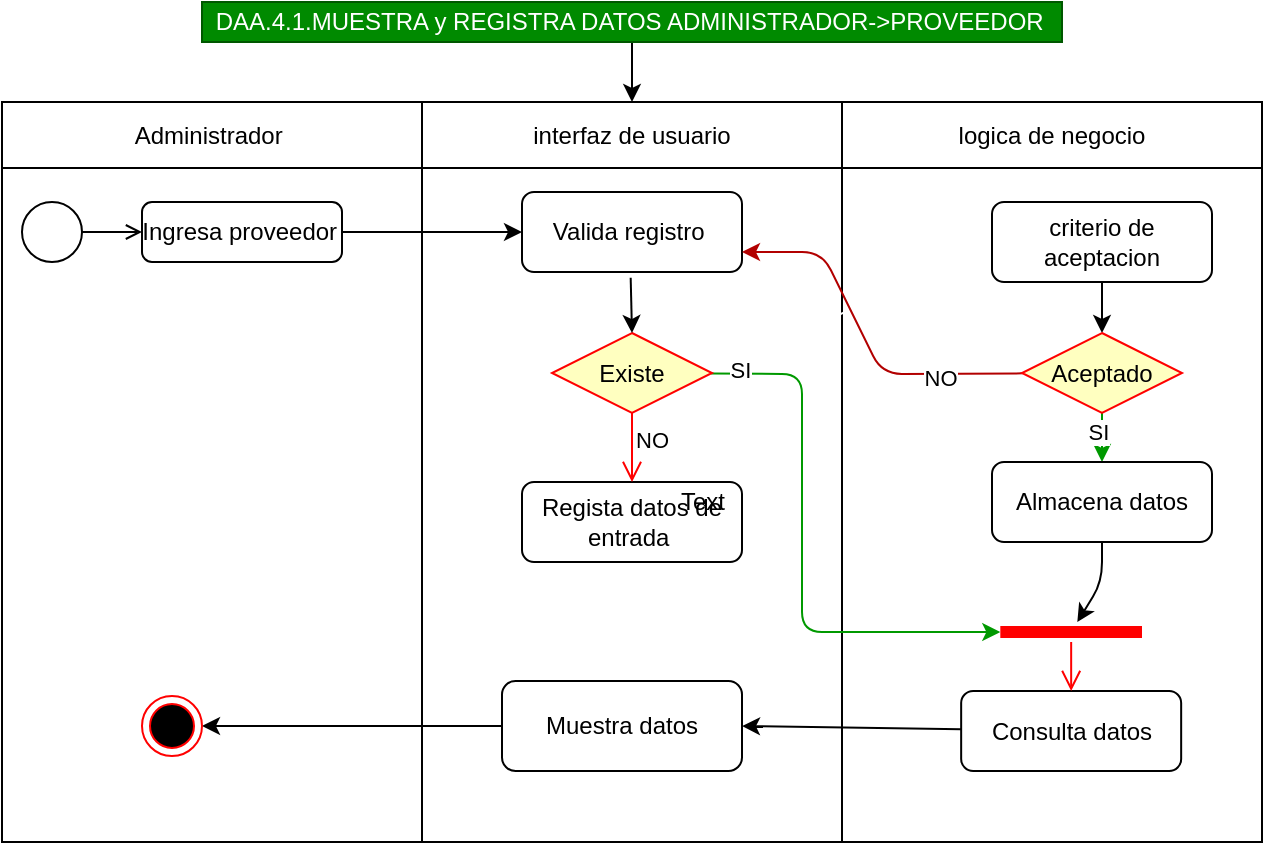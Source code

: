 <mxfile>
    <diagram id="ernFuuOwqmZfRc3kWNWk" name="Page-1">
        <mxGraphModel dx="758" dy="607" grid="0" gridSize="10" guides="1" tooltips="1" connect="1" arrows="1" fold="1" page="1" pageScale="1" pageWidth="827" pageHeight="1169" math="0" shadow="0">
            <root>
                <mxCell id="0"/>
                <mxCell id="1" parent="0"/>
                <mxCell id="2" value="" style="shape=table;startSize=0;container=1;collapsible=0;childLayout=tableLayout;" parent="1" vertex="1">
                    <mxGeometry x="70" y="270" width="630" height="370" as="geometry"/>
                </mxCell>
                <mxCell id="3" value="" style="shape=partialRectangle;collapsible=0;dropTarget=0;pointerEvents=0;fillColor=none;top=0;left=0;bottom=0;right=0;points=[[0,0.5],[1,0.5]];portConstraint=eastwest;" parent="2" vertex="1">
                    <mxGeometry width="630" height="33" as="geometry"/>
                </mxCell>
                <mxCell id="4" value="Administrador&amp;nbsp;" style="shape=partialRectangle;html=1;whiteSpace=wrap;connectable=0;overflow=hidden;fillColor=none;top=0;left=0;bottom=0;right=0;pointerEvents=1;" parent="3" vertex="1">
                    <mxGeometry width="210" height="33" as="geometry">
                        <mxRectangle width="210" height="33" as="alternateBounds"/>
                    </mxGeometry>
                </mxCell>
                <mxCell id="5" value="interfaz de usuario" style="shape=partialRectangle;html=1;whiteSpace=wrap;connectable=0;overflow=hidden;fillColor=none;top=0;left=0;bottom=0;right=0;pointerEvents=1;" parent="3" vertex="1">
                    <mxGeometry x="210" width="210" height="33" as="geometry">
                        <mxRectangle width="210" height="33" as="alternateBounds"/>
                    </mxGeometry>
                </mxCell>
                <mxCell id="6" value="logica de negocio" style="shape=partialRectangle;html=1;whiteSpace=wrap;connectable=0;overflow=hidden;fillColor=none;top=0;left=0;bottom=0;right=0;pointerEvents=1;" parent="3" vertex="1">
                    <mxGeometry x="420" width="210" height="33" as="geometry">
                        <mxRectangle width="210" height="33" as="alternateBounds"/>
                    </mxGeometry>
                </mxCell>
                <mxCell id="7" value="" style="shape=partialRectangle;collapsible=0;dropTarget=0;pointerEvents=0;fillColor=none;top=0;left=0;bottom=0;right=0;points=[[0,0.5],[1,0.5]];portConstraint=eastwest;" parent="2" vertex="1">
                    <mxGeometry y="33" width="630" height="337" as="geometry"/>
                </mxCell>
                <mxCell id="8" value="" style="shape=partialRectangle;html=1;whiteSpace=wrap;connectable=0;overflow=hidden;fillColor=none;top=0;left=0;bottom=0;right=0;pointerEvents=1;" parent="7" vertex="1">
                    <mxGeometry width="210" height="337" as="geometry">
                        <mxRectangle width="210" height="337" as="alternateBounds"/>
                    </mxGeometry>
                </mxCell>
                <mxCell id="9" value="" style="shape=partialRectangle;html=1;whiteSpace=wrap;connectable=0;overflow=hidden;fillColor=none;top=0;left=0;bottom=0;right=0;pointerEvents=1;" parent="7" vertex="1">
                    <mxGeometry x="210" width="210" height="337" as="geometry">
                        <mxRectangle width="210" height="337" as="alternateBounds"/>
                    </mxGeometry>
                </mxCell>
                <mxCell id="10" value="" style="shape=partialRectangle;html=1;whiteSpace=wrap;connectable=0;overflow=hidden;fillColor=none;top=0;left=0;bottom=0;right=0;pointerEvents=1;" parent="7" vertex="1">
                    <mxGeometry x="420" width="210" height="337" as="geometry">
                        <mxRectangle width="210" height="337" as="alternateBounds"/>
                    </mxGeometry>
                </mxCell>
                <mxCell id="11" value="Valida registro&amp;nbsp;" style="rounded=1;whiteSpace=wrap;html=1;fillColor=#FFFFFF;fontColor=#000000;" parent="1" vertex="1">
                    <mxGeometry x="330" y="315" width="110" height="40" as="geometry"/>
                </mxCell>
                <mxCell id="12" value="" style="edgeStyle=none;html=1;fontColor=#000000;entryX=1;entryY=0.5;entryDx=0;entryDy=0;" parent="1" source="13" target="17" edge="1">
                    <mxGeometry relative="1" as="geometry">
                        <Array as="points"/>
                    </mxGeometry>
                </mxCell>
                <mxCell id="13" value="Consulta datos" style="rounded=1;whiteSpace=wrap;html=1;fillColor=#FFFFFF;fontColor=#000000;" parent="1" vertex="1">
                    <mxGeometry x="549.58" y="564.5" width="110" height="40" as="geometry"/>
                </mxCell>
                <mxCell id="14" style="edgeStyle=none;html=1;entryX=0;entryY=0.5;entryDx=0;entryDy=0;strokeColor=#FFFFFF;exitX=1;exitY=0.5;exitDx=0;exitDy=0;" parent="1" source="15" target="19" edge="1">
                    <mxGeometry relative="1" as="geometry">
                        <Array as="points">
                            <mxPoint x="460" y="480"/>
                            <mxPoint x="460" y="390"/>
                        </Array>
                    </mxGeometry>
                </mxCell>
                <mxCell id="15" value="Regista datos de entrada&amp;nbsp;" style="rounded=1;whiteSpace=wrap;html=1;fillColor=#FFFFFF;fontColor=#000000;" parent="1" vertex="1">
                    <mxGeometry x="330" y="460" width="110" height="40" as="geometry"/>
                </mxCell>
                <mxCell id="16" style="edgeStyle=none;html=1;entryX=1;entryY=0.5;entryDx=0;entryDy=0;fontColor=#000000;" parent="1" source="17" target="36" edge="1">
                    <mxGeometry relative="1" as="geometry">
                        <mxPoint x="150" y="547.5" as="targetPoint"/>
                    </mxGeometry>
                </mxCell>
                <mxCell id="17" value="Muestra datos" style="whiteSpace=wrap;html=1;fillColor=#FFFFFF;fontColor=#000000;rounded=1;" parent="1" vertex="1">
                    <mxGeometry x="320" y="559.5" width="120" height="45" as="geometry"/>
                </mxCell>
                <mxCell id="18" style="edgeStyle=none;html=1;fontColor=#000000;entryX=0.5;entryY=0;entryDx=0;entryDy=0;" parent="1" source="19" target="35" edge="1">
                    <mxGeometry relative="1" as="geometry">
                        <mxPoint x="605" y="390" as="targetPoint"/>
                    </mxGeometry>
                </mxCell>
                <mxCell id="19" value="criterio de aceptacion" style="rounded=1;whiteSpace=wrap;html=1;fillColor=#FFFFFF;fontColor=#000000;" parent="1" vertex="1">
                    <mxGeometry x="565" y="320" width="110" height="40" as="geometry"/>
                </mxCell>
                <mxCell id="20" style="edgeStyle=none;html=1;" parent="1" source="21" target="11" edge="1">
                    <mxGeometry relative="1" as="geometry"/>
                </mxCell>
                <mxCell id="21" value="&lt;span style=&quot;color: rgb(0 , 0 , 0)&quot;&gt;Ingresa proveedor&amp;nbsp;&lt;/span&gt;" style="html=1;align=center;verticalAlign=middle;rounded=1;absoluteArcSize=1;arcSize=10;dashed=0;fillColor=#FFFFFF;" parent="1" vertex="1">
                    <mxGeometry x="140" y="320" width="100" height="30" as="geometry"/>
                </mxCell>
                <mxCell id="22" value="" style="ellipse;html=1;fillColor=#FFFFFF;" parent="1" vertex="1">
                    <mxGeometry x="80" y="320" width="30" height="30" as="geometry"/>
                </mxCell>
                <mxCell id="23" value="" style="endArrow=open;html=1;rounded=0;align=center;verticalAlign=top;endFill=0;labelBackgroundColor=none;endSize=6;" parent="1" source="22" edge="1">
                    <mxGeometry relative="1" as="geometry">
                        <mxPoint x="140" y="335" as="targetPoint"/>
                    </mxGeometry>
                </mxCell>
                <mxCell id="24" style="edgeStyle=none;html=1;strokeColor=#009900;entryX=0;entryY=0.5;entryDx=0;entryDy=0;entryPerimeter=0;" parent="1" source="26" target="29" edge="1">
                    <mxGeometry relative="1" as="geometry">
                        <mxPoint x="570" y="480" as="targetPoint"/>
                        <Array as="points">
                            <mxPoint x="470" y="406"/>
                            <mxPoint x="470" y="450"/>
                            <mxPoint x="470" y="535"/>
                        </Array>
                    </mxGeometry>
                </mxCell>
                <mxCell id="25" value="SI" style="edgeLabel;html=1;align=center;verticalAlign=middle;resizable=0;points=[];" parent="24" vertex="1" connectable="0">
                    <mxGeometry x="-0.893" y="2" relative="1" as="geometry">
                        <mxPoint as="offset"/>
                    </mxGeometry>
                </mxCell>
                <mxCell id="26" value="&lt;font color=&quot;#000000&quot;&gt;Existe&lt;/font&gt;" style="rhombus;whiteSpace=wrap;html=1;fillColor=#ffffc0;strokeColor=#ff0000;" parent="1" vertex="1">
                    <mxGeometry x="345" y="385.5" width="80" height="40" as="geometry"/>
                </mxCell>
                <mxCell id="27" value="NO" style="edgeStyle=orthogonalEdgeStyle;html=1;align=left;verticalAlign=top;endArrow=open;endSize=8;strokeColor=#ff0000;entryX=0.5;entryY=0;entryDx=0;entryDy=0;" parent="1" source="26" target="15" edge="1">
                    <mxGeometry x="-1" relative="1" as="geometry">
                        <mxPoint x="330" y="520" as="targetPoint"/>
                    </mxGeometry>
                </mxCell>
                <mxCell id="28" value="" style="endArrow=classic;html=1;entryX=0.5;entryY=0;entryDx=0;entryDy=0;exitX=0.494;exitY=1.073;exitDx=0;exitDy=0;exitPerimeter=0;" parent="1" source="11" target="26" edge="1">
                    <mxGeometry width="50" height="50" relative="1" as="geometry">
                        <mxPoint x="300" y="420" as="sourcePoint"/>
                        <mxPoint x="350" y="370" as="targetPoint"/>
                    </mxGeometry>
                </mxCell>
                <mxCell id="29" value="" style="shape=line;html=1;strokeWidth=6;strokeColor=#ff0000;" parent="1" vertex="1">
                    <mxGeometry x="569.16" y="530" width="70.84" height="10" as="geometry"/>
                </mxCell>
                <mxCell id="30" value="" style="edgeStyle=orthogonalEdgeStyle;html=1;verticalAlign=bottom;endArrow=open;endSize=8;strokeColor=#ff0000;entryX=0.5;entryY=0;entryDx=0;entryDy=0;" parent="1" source="29" target="13" edge="1">
                    <mxGeometry relative="1" as="geometry">
                        <mxPoint x="610" y="522" as="targetPoint"/>
                    </mxGeometry>
                </mxCell>
                <mxCell id="31" style="edgeStyle=none;html=1;entryX=1;entryY=0.75;entryDx=0;entryDy=0;strokeColor=#B20000;fillColor=#e51400;" parent="1" source="35" target="11" edge="1">
                    <mxGeometry relative="1" as="geometry">
                        <Array as="points">
                            <mxPoint x="510" y="406"/>
                            <mxPoint x="480" y="345"/>
                        </Array>
                    </mxGeometry>
                </mxCell>
                <mxCell id="32" value="NO" style="edgeLabel;html=1;align=center;verticalAlign=middle;resizable=0;points=[];" parent="31" vertex="1" connectable="0">
                    <mxGeometry x="-0.531" y="2" relative="1" as="geometry">
                        <mxPoint as="offset"/>
                    </mxGeometry>
                </mxCell>
                <mxCell id="33" style="edgeStyle=none;html=1;strokeColor=#009900;entryX=0.5;entryY=0;entryDx=0;entryDy=0;" parent="1" source="35" target="41" edge="1">
                    <mxGeometry relative="1" as="geometry">
                        <mxPoint x="620" y="470" as="targetPoint"/>
                    </mxGeometry>
                </mxCell>
                <mxCell id="34" value="SI" style="edgeLabel;html=1;align=center;verticalAlign=middle;resizable=0;points=[];" parent="33" vertex="1" connectable="0">
                    <mxGeometry x="-0.234" y="-2" relative="1" as="geometry">
                        <mxPoint as="offset"/>
                    </mxGeometry>
                </mxCell>
                <mxCell id="35" value="&lt;font color=&quot;#000000&quot;&gt;Aceptado&lt;/font&gt;" style="rhombus;whiteSpace=wrap;html=1;fillColor=#ffffc0;strokeColor=#ff0000;" parent="1" vertex="1">
                    <mxGeometry x="580" y="385.5" width="80" height="40" as="geometry"/>
                </mxCell>
                <mxCell id="36" value="" style="ellipse;html=1;shape=endState;fillColor=#000000;strokeColor=#ff0000;" parent="1" vertex="1">
                    <mxGeometry x="140" y="567" width="30" height="30" as="geometry"/>
                </mxCell>
                <mxCell id="37" value="Text" style="text;html=1;resizable=0;autosize=1;align=center;verticalAlign=middle;points=[];fillColor=none;strokeColor=none;rounded=0;" parent="1" vertex="1">
                    <mxGeometry x="400" y="460" width="40" height="20" as="geometry"/>
                </mxCell>
                <mxCell id="38" value="" style="edgeStyle=none;html=1;" parent="1" source="39" target="3" edge="1">
                    <mxGeometry relative="1" as="geometry"/>
                </mxCell>
                <mxCell id="39" value="DAA.4.1.MUESTRA y REGISTRA DATOS ADMINISTRADOR-&amp;gt;PROVEEDOR&amp;nbsp;" style="text;html=1;resizable=0;autosize=1;align=center;verticalAlign=middle;points=[];rounded=0;fillColor=#008a00;fontColor=#ffffff;strokeColor=#005700;" parent="1" vertex="1">
                    <mxGeometry x="170" y="220" width="430" height="20" as="geometry"/>
                </mxCell>
                <mxCell id="40" style="edgeStyle=none;html=1;" parent="1" source="41" target="29" edge="1">
                    <mxGeometry relative="1" as="geometry">
                        <Array as="points">
                            <mxPoint x="620" y="510"/>
                        </Array>
                    </mxGeometry>
                </mxCell>
                <mxCell id="41" value="Almacena datos" style="rounded=1;whiteSpace=wrap;html=1;fillColor=#FFFFFF;fontColor=#000000;" parent="1" vertex="1">
                    <mxGeometry x="565" y="450" width="110" height="40" as="geometry"/>
                </mxCell>
            </root>
        </mxGraphModel>
    </diagram>
</mxfile>